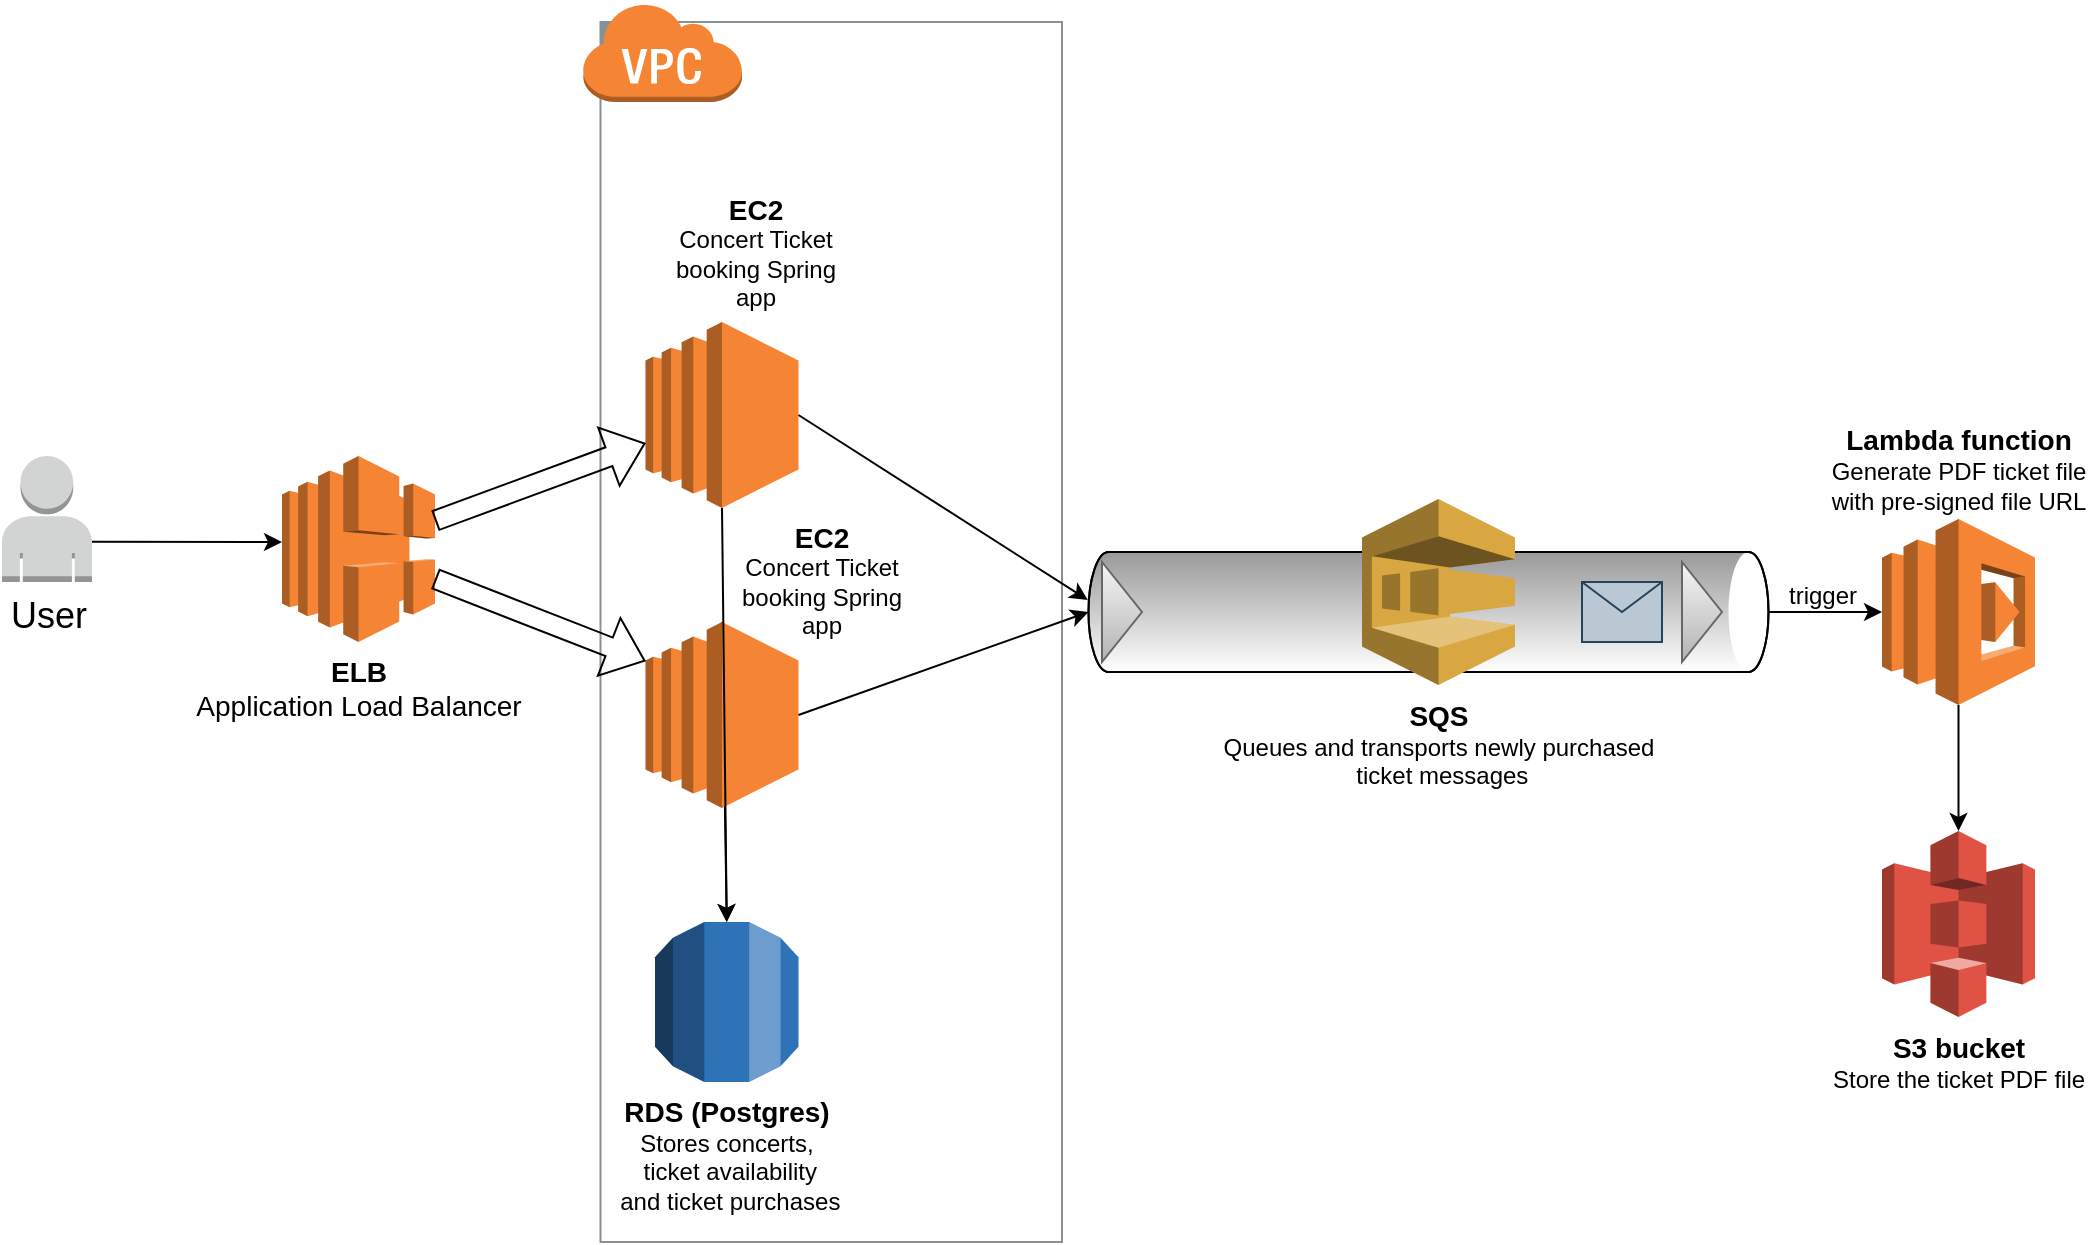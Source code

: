 <mxfile version="20.8.17" type="device"><diagram name="Page-1" id="zVBsz1S-Ofs0VgELd6DG"><mxGraphModel dx="2261" dy="1961" grid="1" gridSize="10" guides="1" tooltips="1" connect="1" arrows="1" fold="1" page="1" pageScale="1" pageWidth="827" pageHeight="1169" math="0" shadow="0"><root><mxCell id="0"/><mxCell id="1" parent="0"/><mxCell id="DaeVFXobgJXgXTjjIcqM-1" value="VPC" style="sketch=0;outlineConnect=0;gradientColor=none;html=1;whiteSpace=wrap;fontSize=12;fontStyle=0;shape=mxgraph.aws4.group;grIcon=mxgraph.aws4.group_vpc;strokeColor=#879196;fillColor=none;verticalAlign=top;align=left;spacingLeft=30;fontColor=#879196;dashed=0;" parent="1" vertex="1"><mxGeometry x="-370.75" y="-10" width="230.75" height="610" as="geometry"/></mxCell><mxCell id="DaeVFXobgJXgXTjjIcqM-8" value="" style="endArrow=classic;html=1;rounded=0;exitX=0.5;exitY=0;exitDx=0;exitDy=0;exitPerimeter=0;entryX=0.5;entryY=0;entryDx=0;entryDy=0;entryPerimeter=0;" parent="1" source="X85mNKajIWzujWJgySAY-4" target="X85mNKajIWzujWJgySAY-3" edge="1"><mxGeometry width="50" height="50" relative="1" as="geometry"><mxPoint x="-312" y="283" as="sourcePoint"/><mxPoint x="-390" y="420" as="targetPoint"/></mxGeometry></mxCell><mxCell id="_X383XnuygfrNc_5lmE--1" value="" style="verticalLabelPosition=bottom;verticalAlign=top;html=1;shape=mxgraph.infographic.cylinder;rotation=90;" vertex="1" parent="1"><mxGeometry x="13.25" y="115" width="60" height="340" as="geometry"/></mxCell><mxCell id="X85mNKajIWzujWJgySAY-3" value="&lt;span style=&quot;font-weight: bold; font-size: 14px;&quot;&gt;RDS (Postgres)&lt;/span&gt;&lt;br&gt;&lt;font style=&quot;font-size: 12px;&quot;&gt;Stores concerts,&lt;br&gt;&amp;nbsp;ticket availability&lt;br&gt;&amp;nbsp;and ticket purchases&lt;/font&gt;" style="outlineConnect=0;dashed=0;verticalLabelPosition=bottom;verticalAlign=top;align=center;html=1;shape=mxgraph.aws3.rds;fillColor=#2E73B8;gradientColor=none;" parent="1" vertex="1"><mxGeometry x="-343.5" y="440" width="71.75" height="80" as="geometry"/></mxCell><mxCell id="X85mNKajIWzujWJgySAY-4" value="" style="outlineConnect=0;dashed=0;verticalLabelPosition=bottom;verticalAlign=top;align=center;html=1;shape=mxgraph.aws3.ec2;fillColor=#F58534;gradientColor=none;" parent="1" vertex="1"><mxGeometry x="-348.25" y="290" width="76.5" height="93" as="geometry"/></mxCell><mxCell id="_X383XnuygfrNc_5lmE--3" value="" style="edgeStyle=orthogonalEdgeStyle;rounded=0;orthogonalLoop=1;jettySize=auto;html=1;" edge="1" parent="1" source="X85mNKajIWzujWJgySAY-5" target="X85mNKajIWzujWJgySAY-10"><mxGeometry relative="1" as="geometry"/></mxCell><mxCell id="X85mNKajIWzujWJgySAY-5" value="&lt;font style=&quot;font-size: 14px;&quot;&gt;&lt;b&gt;Lambda function&lt;/b&gt;&lt;/font&gt;&lt;br&gt;Generate PDF ticket file&lt;br&gt;with pre-signed file URL" style="outlineConnect=0;dashed=0;verticalLabelPosition=top;verticalAlign=bottom;align=center;html=1;shape=mxgraph.aws3.lambda;fillColor=#F58534;gradientColor=none;labelPosition=center;" parent="1" vertex="1"><mxGeometry x="270" y="238.5" width="76.5" height="93" as="geometry"/></mxCell><mxCell id="X85mNKajIWzujWJgySAY-6" value="&lt;font style=&quot;&quot;&gt;&lt;b style=&quot;font-size: 14px;&quot;&gt;SQS&lt;br&gt;&lt;/b&gt;&lt;font style=&quot;font-size: 12px;&quot;&gt;Queues and transports newly purchased&lt;br&gt;&amp;nbsp;ticket messages&lt;/font&gt;&lt;br&gt;&lt;/font&gt;" style="outlineConnect=0;dashed=0;verticalLabelPosition=bottom;verticalAlign=top;align=center;html=1;shape=mxgraph.aws3.sqs;fillColor=#D9A741;gradientColor=none;" parent="1" vertex="1"><mxGeometry x="10" y="228.5" width="76.5" height="93" as="geometry"/></mxCell><mxCell id="X85mNKajIWzujWJgySAY-10" value="&lt;font style=&quot;&quot;&gt;&lt;span style=&quot;font-weight: bold; font-size: 14px;&quot;&gt;S3 bucket&lt;br&gt;&lt;/span&gt;Store the ticket PDF file&lt;br&gt;&lt;/font&gt;" style="outlineConnect=0;dashed=0;verticalLabelPosition=bottom;verticalAlign=top;align=center;html=1;shape=mxgraph.aws3.s3;fillColor=#E05243;gradientColor=none;" parent="1" vertex="1"><mxGeometry x="270" y="394.5" width="76.5" height="93" as="geometry"/></mxCell><mxCell id="DaeVFXobgJXgXTjjIcqM-3" value="&lt;font style=&quot;font-size: 14px;&quot;&gt;&lt;b&gt;ELB&lt;/b&gt;&lt;br&gt;Application Load Balancer&lt;/font&gt;" style="outlineConnect=0;dashed=0;verticalLabelPosition=bottom;verticalAlign=top;align=center;html=1;shape=mxgraph.aws3.elastic_load_balancing;fillColor=#F58534;gradientColor=none;" parent="1" vertex="1"><mxGeometry x="-530" y="207" width="76.5" height="93" as="geometry"/></mxCell><mxCell id="DaeVFXobgJXgXTjjIcqM-4" value="" style="outlineConnect=0;dashed=0;verticalLabelPosition=bottom;verticalAlign=top;align=center;html=1;shape=mxgraph.aws3.ec2;fillColor=#F58534;gradientColor=none;" parent="1" vertex="1"><mxGeometry x="-348.25" y="140" width="76.5" height="93" as="geometry"/></mxCell><mxCell id="DaeVFXobgJXgXTjjIcqM-6" value="" style="endArrow=classic;html=1;rounded=0;exitX=0.5;exitY=1;exitDx=0;exitDy=0;exitPerimeter=0;entryX=0.5;entryY=0;entryDx=0;entryDy=0;entryPerimeter=0;" parent="1" source="DaeVFXobgJXgXTjjIcqM-4" target="X85mNKajIWzujWJgySAY-3" edge="1"><mxGeometry width="50" height="50" relative="1" as="geometry"><mxPoint x="-200" y="320" as="sourcePoint"/><mxPoint x="-130" y="400" as="targetPoint"/></mxGeometry></mxCell><mxCell id="DaeVFXobgJXgXTjjIcqM-9" value="&lt;font style=&quot;&quot;&gt;&lt;span style=&quot;font-weight: bold; font-size: 14px;&quot;&gt;EC2&lt;/span&gt;&lt;br&gt;&lt;font style=&quot;font-size: 12px;&quot;&gt;Concert Ticket booking Spring app&lt;/font&gt;&lt;br&gt;&lt;/font&gt;" style="text;html=1;strokeColor=none;fillColor=none;align=center;verticalAlign=middle;whiteSpace=wrap;rounded=0;" parent="1" vertex="1"><mxGeometry x="-343.5" y="80" width="100" height="50" as="geometry"/></mxCell><mxCell id="DaeVFXobgJXgXTjjIcqM-10" value="&lt;font style=&quot;&quot;&gt;&lt;span style=&quot;font-weight: bold; font-size: 14px;&quot;&gt;EC2&lt;/span&gt;&lt;br&gt;&lt;font style=&quot;font-size: 12px;&quot;&gt;Concert Ticket booking Spring app&lt;/font&gt;&lt;br&gt;&lt;/font&gt;" style="text;html=1;strokeColor=none;fillColor=none;align=center;verticalAlign=middle;whiteSpace=wrap;rounded=0;" parent="1" vertex="1"><mxGeometry x="-310" y="243.5" width="100" height="50" as="geometry"/></mxCell><mxCell id="_X383XnuygfrNc_5lmE--7" value="" style="shape=flexArrow;endArrow=classic;html=1;rounded=0;" edge="1" parent="1" source="DaeVFXobgJXgXTjjIcqM-3" target="DaeVFXobgJXgXTjjIcqM-4"><mxGeometry width="50" height="50" relative="1" as="geometry"><mxPoint x="-460" y="240" as="sourcePoint"/><mxPoint x="-380" y="140" as="targetPoint"/></mxGeometry></mxCell><mxCell id="_X383XnuygfrNc_5lmE--8" value="" style="shape=flexArrow;endArrow=classic;html=1;rounded=0;entryX=0;entryY=0.21;entryDx=0;entryDy=0;entryPerimeter=0;" edge="1" parent="1" source="DaeVFXobgJXgXTjjIcqM-3" target="X85mNKajIWzujWJgySAY-4"><mxGeometry width="50" height="50" relative="1" as="geometry"><mxPoint x="-460" y="300" as="sourcePoint"/><mxPoint x="-410" y="420" as="targetPoint"/></mxGeometry></mxCell><mxCell id="_X383XnuygfrNc_5lmE--9" value="" style="outlineConnect=0;dashed=0;verticalLabelPosition=bottom;verticalAlign=top;align=center;html=1;shape=mxgraph.aws3.virtual_private_cloud;fillColor=#F58534;gradientColor=none;" vertex="1" parent="1"><mxGeometry x="-380" y="-20" width="80" height="50" as="geometry"/></mxCell><mxCell id="_X383XnuygfrNc_5lmE--11" value="" style="triangle;whiteSpace=wrap;html=1;fillColor=#f5f5f5;gradientColor=#b3b3b3;strokeColor=#666666;" vertex="1" parent="1"><mxGeometry x="-120" y="260" width="20" height="50" as="geometry"/></mxCell><mxCell id="_X383XnuygfrNc_5lmE--12" value="" style="triangle;whiteSpace=wrap;html=1;fillColor=#f5f5f5;strokeColor=#666666;gradientColor=#b3b3b3;" vertex="1" parent="1"><mxGeometry x="170" y="260" width="20" height="50" as="geometry"/></mxCell><mxCell id="_X383XnuygfrNc_5lmE--14" value="" style="endArrow=classic;html=1;rounded=0;fontSize=14;exitX=1;exitY=0.5;exitDx=0;exitDy=0;exitPerimeter=0;entryX=0.4;entryY=1.001;entryDx=0;entryDy=0;entryPerimeter=0;" edge="1" parent="1" source="DaeVFXobgJXgXTjjIcqM-4" target="_X383XnuygfrNc_5lmE--1"><mxGeometry width="50" height="50" relative="1" as="geometry"><mxPoint x="-20" y="530" as="sourcePoint"/><mxPoint x="30" y="480" as="targetPoint"/></mxGeometry></mxCell><mxCell id="_X383XnuygfrNc_5lmE--15" value="" style="endArrow=classic;html=1;rounded=0;fontSize=14;exitX=1;exitY=0.5;exitDx=0;exitDy=0;exitPerimeter=0;entryX=0.5;entryY=1;entryDx=0;entryDy=0;entryPerimeter=0;" edge="1" parent="1" source="X85mNKajIWzujWJgySAY-4" target="_X383XnuygfrNc_5lmE--1"><mxGeometry width="50" height="50" relative="1" as="geometry"><mxPoint x="-60" y="520" as="sourcePoint"/><mxPoint x="-10" y="470" as="targetPoint"/></mxGeometry></mxCell><mxCell id="_X383XnuygfrNc_5lmE--16" value="" style="shape=message;html=1;html=1;outlineConnect=0;labelPosition=center;verticalLabelPosition=bottom;align=center;verticalAlign=top;fontSize=14;fillColor=#bac8d3;strokeColor=#23445d;" vertex="1" parent="1"><mxGeometry x="120" y="270" width="40" height="30" as="geometry"/></mxCell><mxCell id="_X383XnuygfrNc_5lmE--17" value="&lt;font style=&quot;font-size: 18px;&quot;&gt;User&lt;/font&gt;" style="outlineConnect=0;dashed=0;verticalLabelPosition=bottom;verticalAlign=top;align=center;html=1;shape=mxgraph.aws3.user;fillColor=#D2D3D3;gradientColor=none;fontSize=14;" vertex="1" parent="1"><mxGeometry x="-670" y="207" width="45" height="63" as="geometry"/></mxCell><mxCell id="_X383XnuygfrNc_5lmE--18" value="" style="endArrow=classic;html=1;rounded=0;fontSize=18;exitX=1;exitY=0.68;exitDx=0;exitDy=0;exitPerimeter=0;" edge="1" parent="1" source="_X383XnuygfrNc_5lmE--17"><mxGeometry width="50" height="50" relative="1" as="geometry"><mxPoint x="-580" y="300" as="sourcePoint"/><mxPoint x="-530" y="250" as="targetPoint"/></mxGeometry></mxCell><mxCell id="_X383XnuygfrNc_5lmE--19" value="" style="endArrow=classic;html=1;rounded=0;fontSize=18;exitX=0.5;exitY=0;exitDx=0;exitDy=0;exitPerimeter=0;entryX=0;entryY=0.5;entryDx=0;entryDy=0;entryPerimeter=0;" edge="1" parent="1" source="_X383XnuygfrNc_5lmE--1" target="X85mNKajIWzujWJgySAY-5"><mxGeometry width="50" height="50" relative="1" as="geometry"><mxPoint x="200" y="420" as="sourcePoint"/><mxPoint x="250" y="370" as="targetPoint"/></mxGeometry></mxCell><mxCell id="_X383XnuygfrNc_5lmE--20" value="&lt;font style=&quot;font-size: 12px;&quot;&gt;trigger&lt;/font&gt;" style="text;html=1;align=center;verticalAlign=middle;resizable=0;points=[];autosize=1;strokeColor=none;fillColor=none;fontSize=18;" vertex="1" parent="1"><mxGeometry x="210" y="255" width="60" height="40" as="geometry"/></mxCell></root></mxGraphModel></diagram></mxfile>
